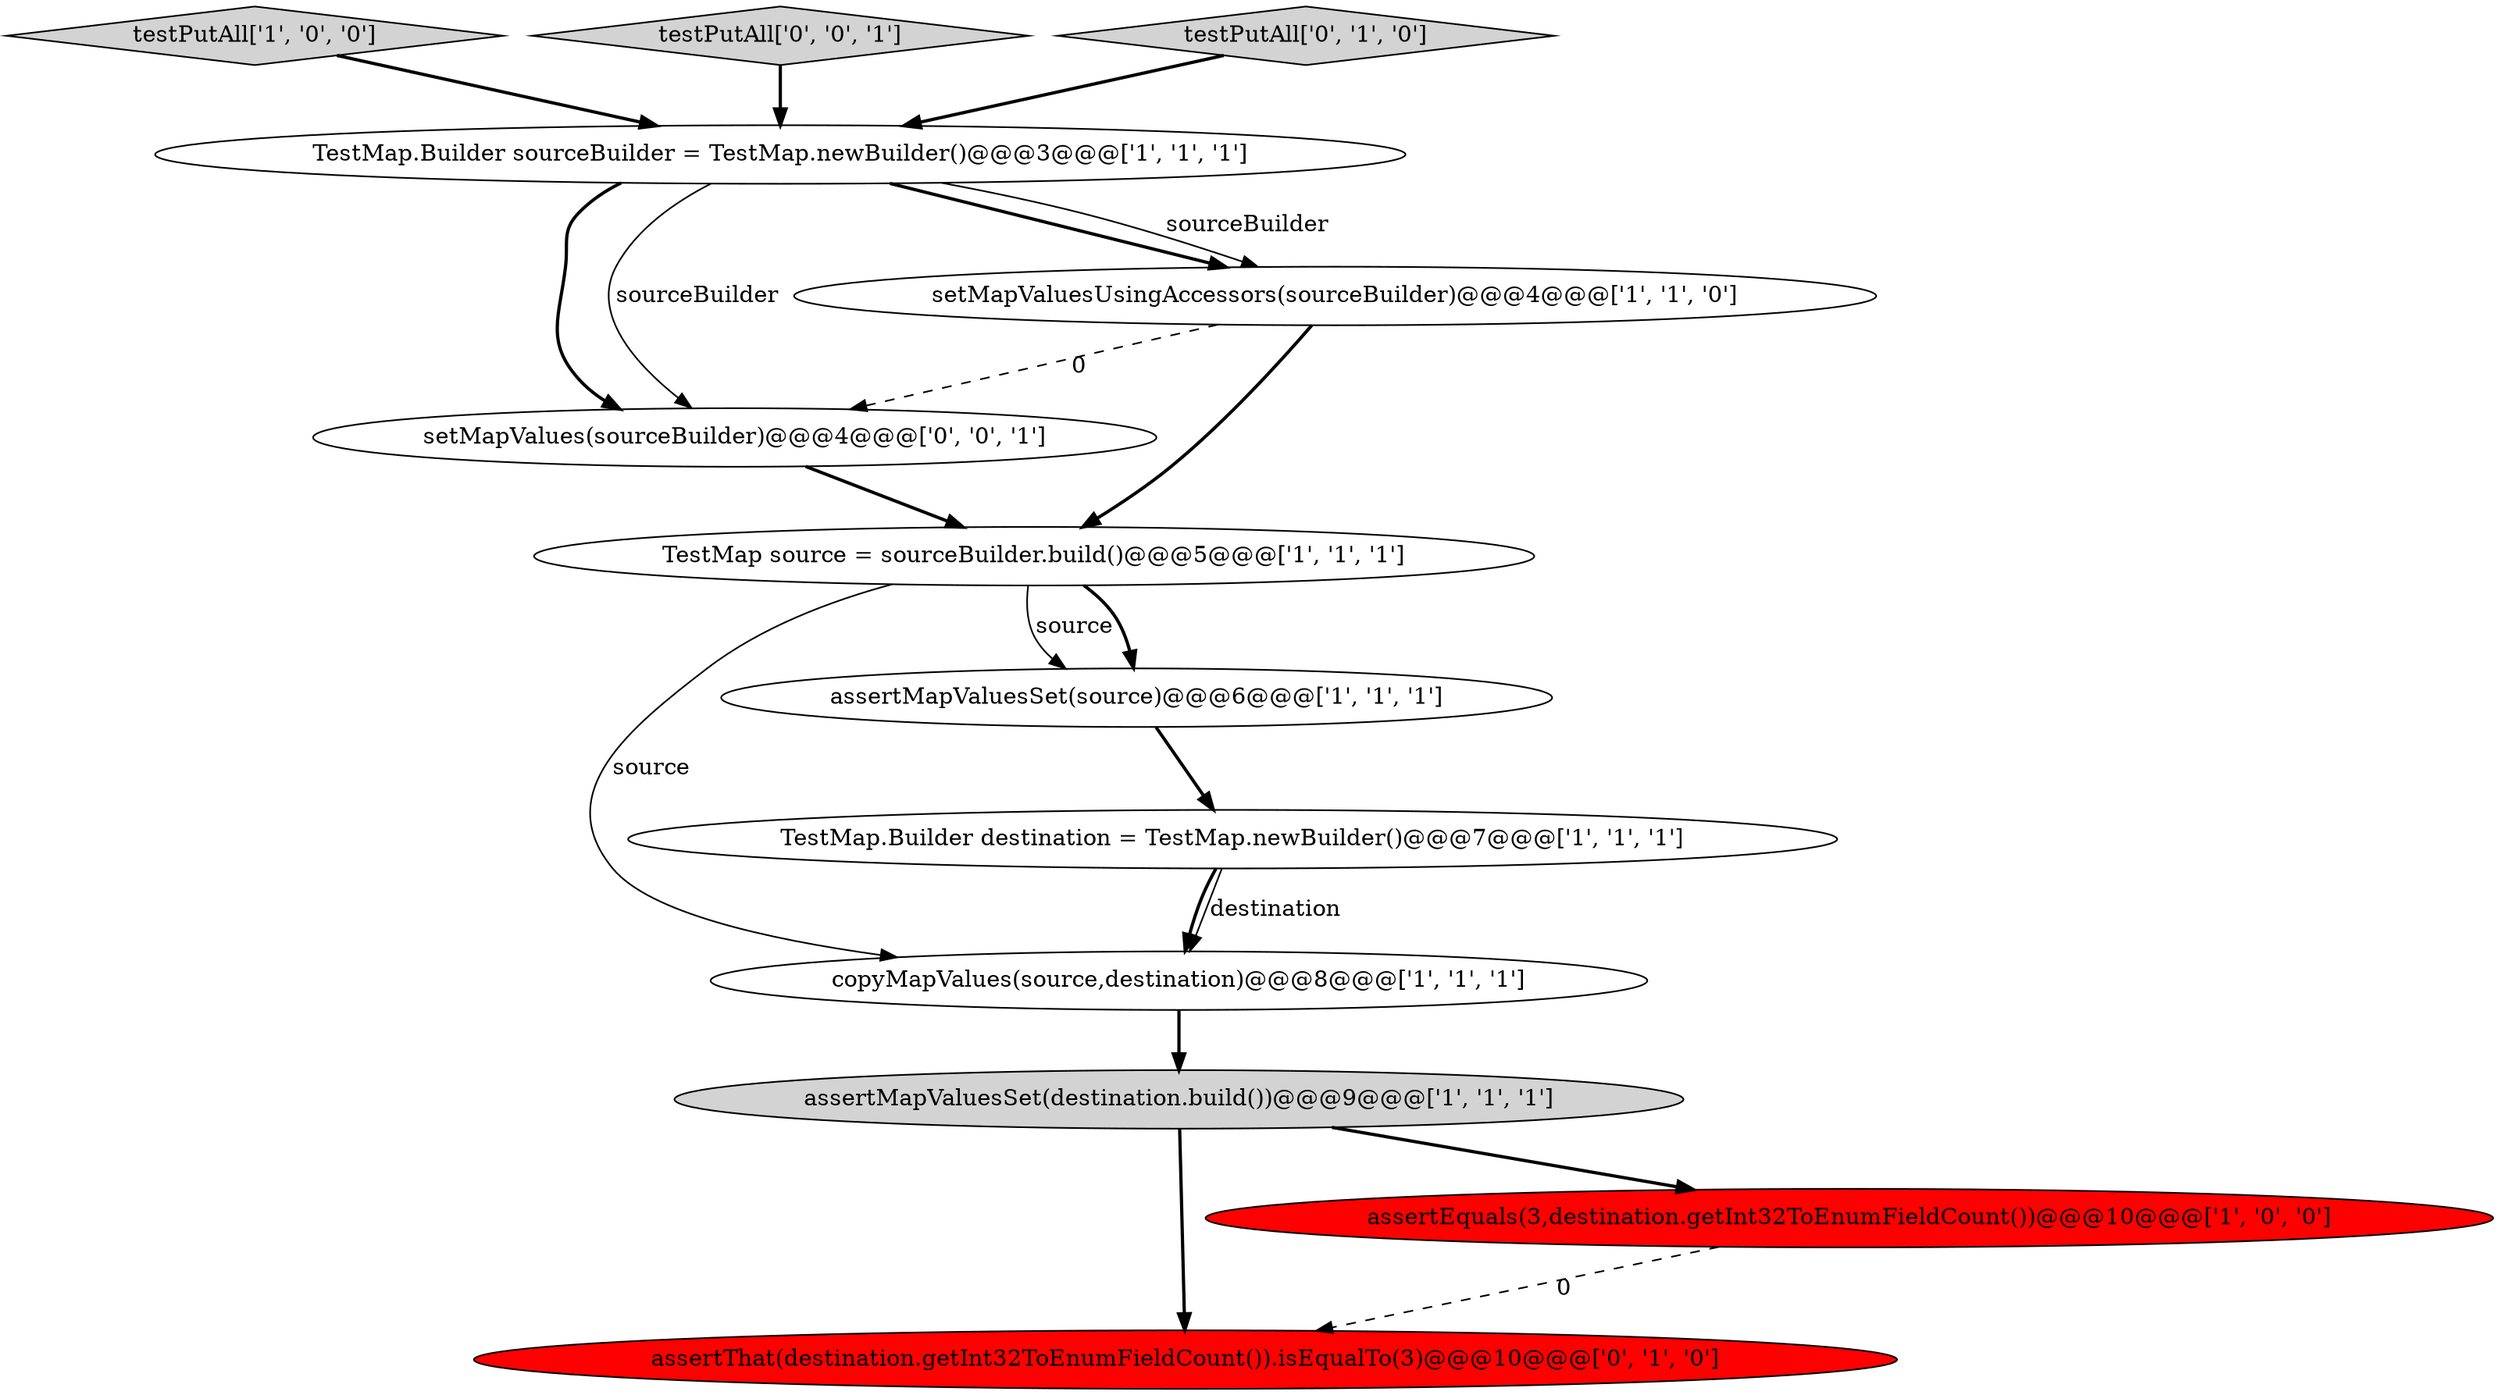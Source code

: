 digraph {
5 [style = filled, label = "copyMapValues(source,destination)@@@8@@@['1', '1', '1']", fillcolor = white, shape = ellipse image = "AAA0AAABBB1BBB"];
4 [style = filled, label = "TestMap source = sourceBuilder.build()@@@5@@@['1', '1', '1']", fillcolor = white, shape = ellipse image = "AAA0AAABBB1BBB"];
7 [style = filled, label = "assertMapValuesSet(source)@@@6@@@['1', '1', '1']", fillcolor = white, shape = ellipse image = "AAA0AAABBB1BBB"];
3 [style = filled, label = "assertMapValuesSet(destination.build())@@@9@@@['1', '1', '1']", fillcolor = lightgray, shape = ellipse image = "AAA0AAABBB1BBB"];
2 [style = filled, label = "testPutAll['1', '0', '0']", fillcolor = lightgray, shape = diamond image = "AAA0AAABBB1BBB"];
10 [style = filled, label = "assertThat(destination.getInt32ToEnumFieldCount()).isEqualTo(3)@@@10@@@['0', '1', '0']", fillcolor = red, shape = ellipse image = "AAA1AAABBB2BBB"];
8 [style = filled, label = "TestMap.Builder sourceBuilder = TestMap.newBuilder()@@@3@@@['1', '1', '1']", fillcolor = white, shape = ellipse image = "AAA0AAABBB1BBB"];
11 [style = filled, label = "testPutAll['0', '0', '1']", fillcolor = lightgray, shape = diamond image = "AAA0AAABBB3BBB"];
12 [style = filled, label = "setMapValues(sourceBuilder)@@@4@@@['0', '0', '1']", fillcolor = white, shape = ellipse image = "AAA0AAABBB3BBB"];
0 [style = filled, label = "setMapValuesUsingAccessors(sourceBuilder)@@@4@@@['1', '1', '0']", fillcolor = white, shape = ellipse image = "AAA0AAABBB1BBB"];
1 [style = filled, label = "TestMap.Builder destination = TestMap.newBuilder()@@@7@@@['1', '1', '1']", fillcolor = white, shape = ellipse image = "AAA0AAABBB1BBB"];
6 [style = filled, label = "assertEquals(3,destination.getInt32ToEnumFieldCount())@@@10@@@['1', '0', '0']", fillcolor = red, shape = ellipse image = "AAA1AAABBB1BBB"];
9 [style = filled, label = "testPutAll['0', '1', '0']", fillcolor = lightgray, shape = diamond image = "AAA0AAABBB2BBB"];
8->0 [style = bold, label=""];
1->5 [style = bold, label=""];
5->3 [style = bold, label=""];
3->10 [style = bold, label=""];
4->5 [style = solid, label="source"];
3->6 [style = bold, label=""];
11->8 [style = bold, label=""];
7->1 [style = bold, label=""];
0->12 [style = dashed, label="0"];
12->4 [style = bold, label=""];
9->8 [style = bold, label=""];
1->5 [style = solid, label="destination"];
4->7 [style = solid, label="source"];
0->4 [style = bold, label=""];
8->12 [style = bold, label=""];
2->8 [style = bold, label=""];
4->7 [style = bold, label=""];
8->0 [style = solid, label="sourceBuilder"];
6->10 [style = dashed, label="0"];
8->12 [style = solid, label="sourceBuilder"];
}
